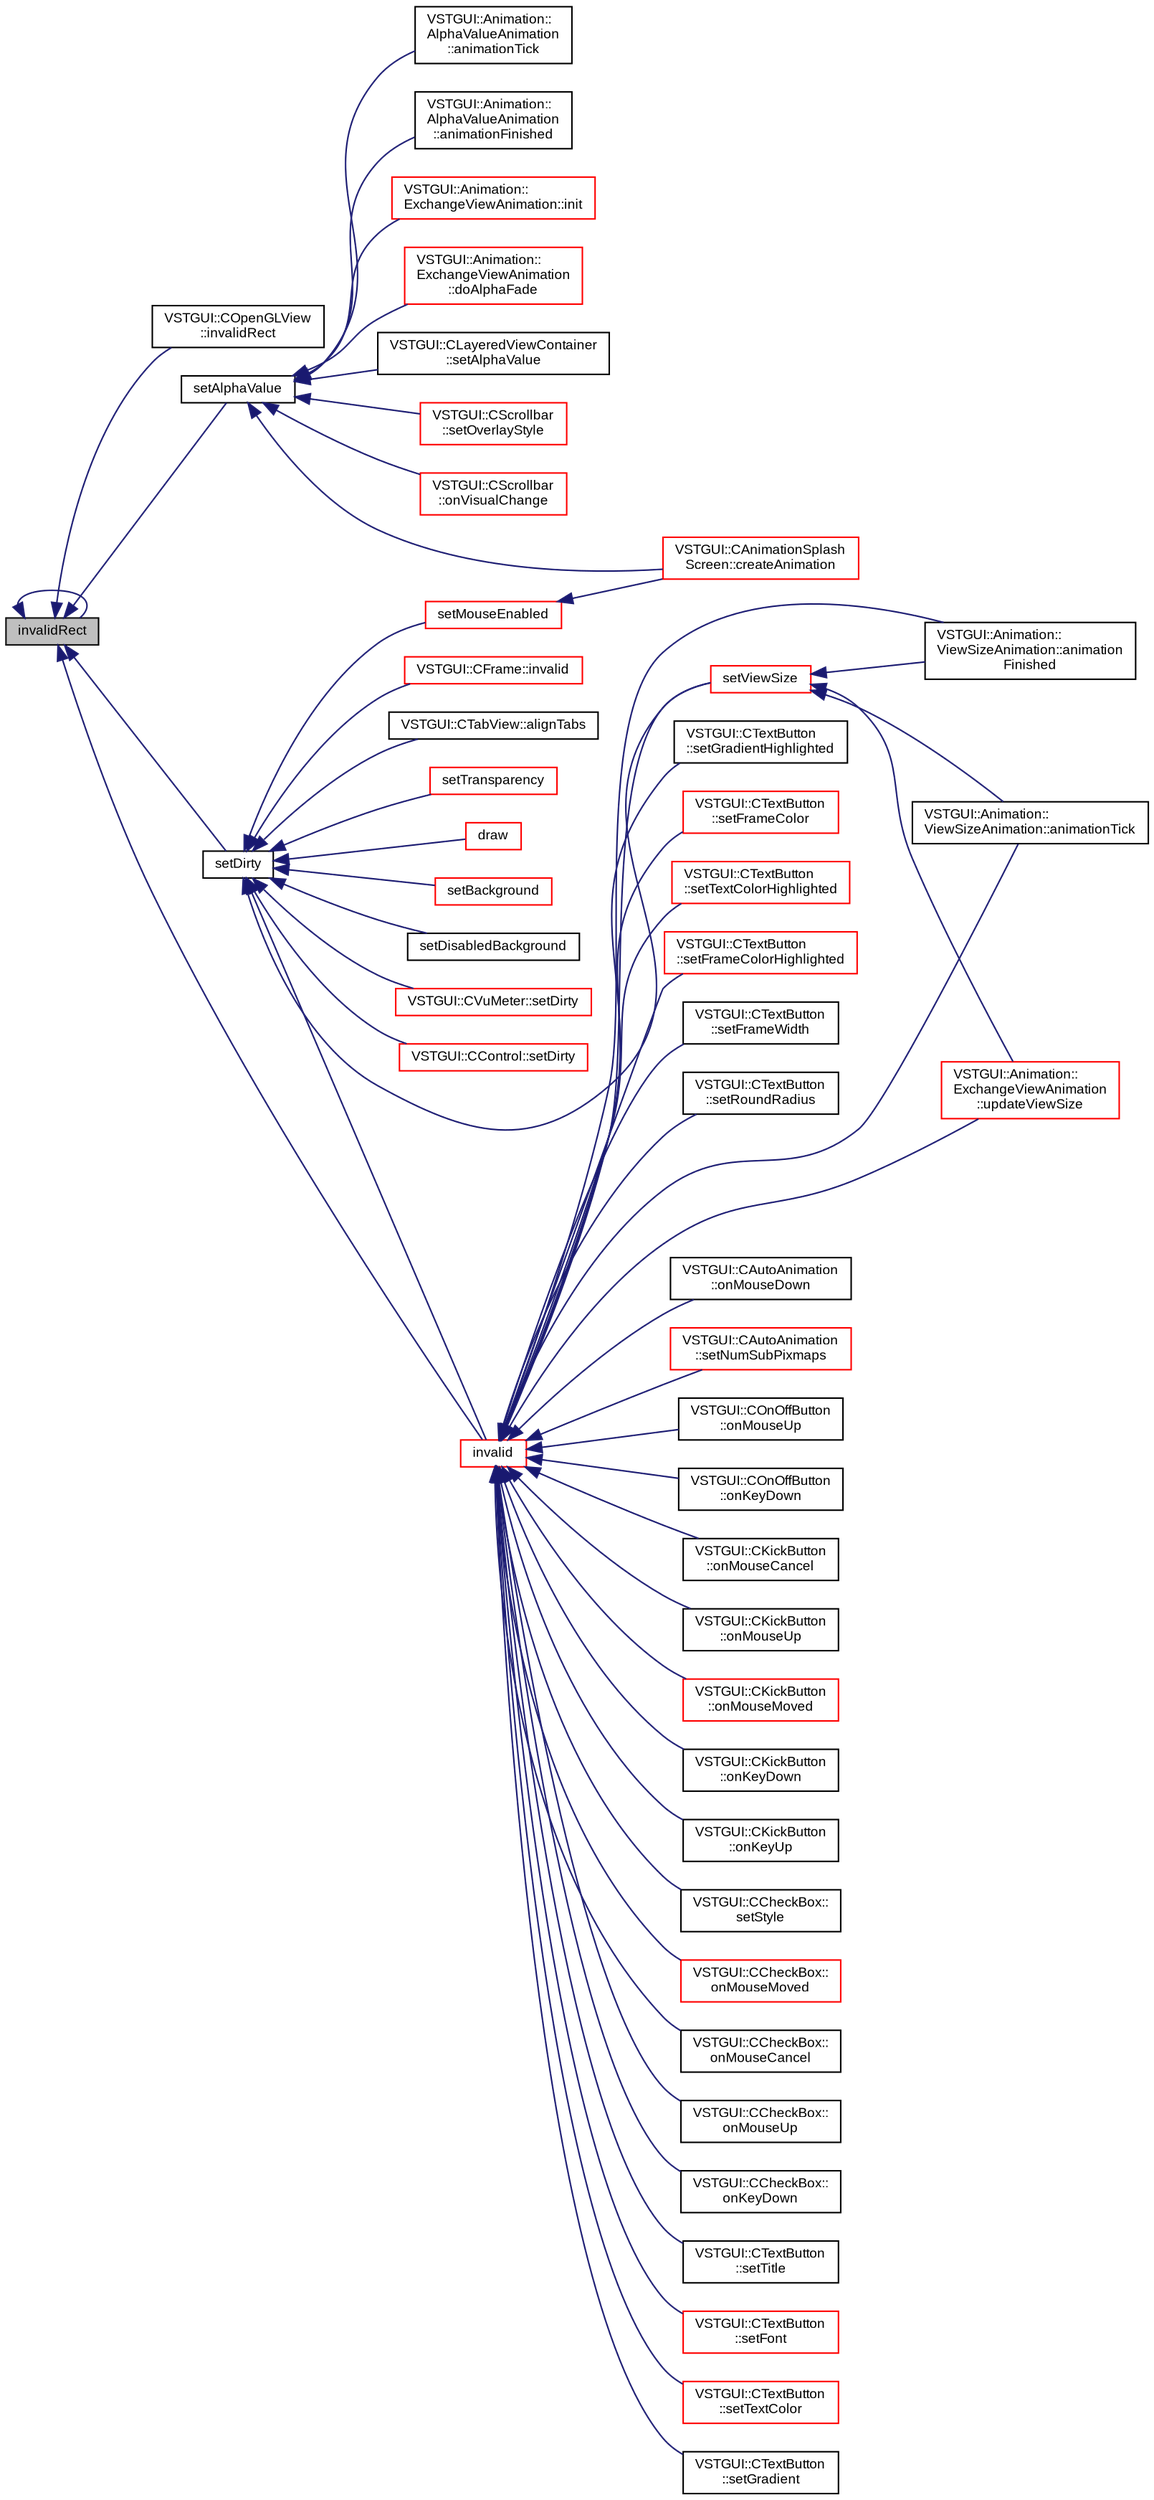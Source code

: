 digraph "invalidRect"
{
  bgcolor="transparent";
  edge [fontname="Arial",fontsize="9",labelfontname="Arial",labelfontsize="9"];
  node [fontname="Arial",fontsize="9",shape=record];
  rankdir="LR";
  Node1 [label="invalidRect",height=0.2,width=0.4,color="black", fillcolor="grey75", style="filled" fontcolor="black"];
  Node1 -> Node2 [dir="back",color="midnightblue",fontsize="9",style="solid",fontname="Arial"];
  Node2 [label="VSTGUI::COpenGLView\l::invalidRect",height=0.2,width=0.4,color="black",URL="$class_v_s_t_g_u_i_1_1_c_open_g_l_view.html#ad414ba3d5e64f9fdc11309e05266ffcf",tooltip="mark rect as invalid "];
  Node1 -> Node3 [dir="back",color="midnightblue",fontsize="9",style="solid",fontname="Arial"];
  Node3 [label="setDirty",height=0.2,width=0.4,color="black",URL="$class_v_s_t_g_u_i_1_1_c_view.html#a0f19a61606a7f547b62102310063ea76",tooltip="set the view to dirty so that it is redrawn in the next idle. Thread Safe ! "];
  Node3 -> Node4 [dir="back",color="midnightblue",fontsize="9",style="solid",fontname="Arial"];
  Node4 [label="VSTGUI::CControl::setDirty",height=0.2,width=0.4,color="red",URL="$class_v_s_t_g_u_i_1_1_c_control.html#a0f19a61606a7f547b62102310063ea76",tooltip="set the view to dirty so that it is redrawn in the next idle. Thread Safe ! "];
  Node3 -> Node5 [dir="back",color="midnightblue",fontsize="9",style="solid",fontname="Arial"];
  Node5 [label="VSTGUI::CFrame::invalid",height=0.2,width=0.4,color="red",URL="$class_v_s_t_g_u_i_1_1_c_frame.html#a42789430a9d5e7f3729bf69c9398fc52",tooltip="mark whole view as invalid "];
  Node3 -> Node6 [dir="back",color="midnightblue",fontsize="9",style="solid",fontname="Arial"];
  Node6 [label="VSTGUI::CTabView::alignTabs",height=0.2,width=0.4,color="black",URL="$class_v_s_t_g_u_i_1_1_c_tab_view.html#af1ed3bf33a2e81172125a540dd19e094",tooltip="call this after you have added all tabs to align them according to alignment "];
  Node3 -> Node7 [dir="back",color="midnightblue",fontsize="9",style="solid",fontname="Arial"];
  Node7 [label="setMouseEnabled",height=0.2,width=0.4,color="red",URL="$class_v_s_t_g_u_i_1_1_c_view.html#adb7b432e84c46c24a78955eb7558b6d2",tooltip="turn on/off mouse usage for this view "];
  Node7 -> Node8 [dir="back",color="midnightblue",fontsize="9",style="solid",fontname="Arial"];
  Node8 [label="VSTGUI::CAnimationSplash\lScreen::createAnimation",height=0.2,width=0.4,color="red",URL="$class_v_s_t_g_u_i_1_1_c_animation_splash_screen.html#a9beea63c6531790e81680f1cf7cdaa16"];
  Node3 -> Node9 [dir="back",color="midnightblue",fontsize="9",style="solid",fontname="Arial"];
  Node9 [label="setTransparency",height=0.2,width=0.4,color="red",URL="$class_v_s_t_g_u_i_1_1_c_view.html#aa5d991b079a9b01c1fbd08f47a730a00",tooltip="set views transparent state "];
  Node3 -> Node10 [dir="back",color="midnightblue",fontsize="9",style="solid",fontname="Arial"];
  Node10 [label="draw",height=0.2,width=0.4,color="red",URL="$class_v_s_t_g_u_i_1_1_c_view.html#a83ee48340580dff7f1796dbebe7b0a0f",tooltip="called if the view should draw itself "];
  Node3 -> Node11 [dir="back",color="midnightblue",fontsize="9",style="solid",fontname="Arial"];
  Node11 [label="setViewSize",height=0.2,width=0.4,color="red",URL="$class_v_s_t_g_u_i_1_1_c_view.html#ada1ffb857aa147620f2d01522b37569d",tooltip="set views size "];
  Node11 -> Node12 [dir="back",color="midnightblue",fontsize="9",style="solid",fontname="Arial"];
  Node12 [label="VSTGUI::Animation::\lViewSizeAnimation::animation\lFinished",height=0.2,width=0.4,color="black",URL="$class_v_s_t_g_u_i_1_1_animation_1_1_view_size_animation.html#aad1ec675e50d5dbdc0b59b400ab75b6b",tooltip="animation ended "];
  Node11 -> Node13 [dir="back",color="midnightblue",fontsize="9",style="solid",fontname="Arial"];
  Node13 [label="VSTGUI::Animation::\lViewSizeAnimation::animationTick",height=0.2,width=0.4,color="black",URL="$class_v_s_t_g_u_i_1_1_animation_1_1_view_size_animation.html#ae39b9b451e6e7c5b8fa0186a3b516c2b",tooltip="pos is a normalized value between zero and one "];
  Node11 -> Node14 [dir="back",color="midnightblue",fontsize="9",style="solid",fontname="Arial"];
  Node14 [label="VSTGUI::Animation::\lExchangeViewAnimation\l::updateViewSize",height=0.2,width=0.4,color="red",URL="$class_v_s_t_g_u_i_1_1_animation_1_1_exchange_view_animation.html#a8ec73fabf654accfc08506ceb807af13"];
  Node3 -> Node15 [dir="back",color="midnightblue",fontsize="9",style="solid",fontname="Arial"];
  Node15 [label="setBackground",height=0.2,width=0.4,color="red",URL="$class_v_s_t_g_u_i_1_1_c_view.html#a623ed61eec7265317899d9eae7c0c945",tooltip="set the background image of this view "];
  Node3 -> Node16 [dir="back",color="midnightblue",fontsize="9",style="solid",fontname="Arial"];
  Node16 [label="setDisabledBackground",height=0.2,width=0.4,color="black",URL="$class_v_s_t_g_u_i_1_1_c_view.html#a42f83a1586dca990960e415e01ba259c",tooltip="set background image used when the mouse is not enabled "];
  Node3 -> Node17 [dir="back",color="midnightblue",fontsize="9",style="solid",fontname="Arial"];
  Node17 [label="invalid",height=0.2,width=0.4,color="red",URL="$class_v_s_t_g_u_i_1_1_c_view.html#a51647a4891b4a9cbaf8595171c5ad3fc",tooltip="mark whole view as invalid "];
  Node17 -> Node12 [dir="back",color="midnightblue",fontsize="9",style="solid",fontname="Arial"];
  Node17 -> Node13 [dir="back",color="midnightblue",fontsize="9",style="solid",fontname="Arial"];
  Node17 -> Node14 [dir="back",color="midnightblue",fontsize="9",style="solid",fontname="Arial"];
  Node17 -> Node18 [dir="back",color="midnightblue",fontsize="9",style="solid",fontname="Arial"];
  Node18 [label="VSTGUI::CAutoAnimation\l::onMouseDown",height=0.2,width=0.4,color="black",URL="$class_v_s_t_g_u_i_1_1_c_auto_animation.html#af5e4151d575380ad56bf87893631f03d",tooltip="called when a mouse down event occurs "];
  Node17 -> Node19 [dir="back",color="midnightblue",fontsize="9",style="solid",fontname="Arial"];
  Node19 [label="VSTGUI::CAutoAnimation\l::setNumSubPixmaps",height=0.2,width=0.4,color="red",URL="$class_v_s_t_g_u_i_1_1_c_auto_animation.html#a9b7d3f338ca58886e0c5f67117a32545"];
  Node17 -> Node20 [dir="back",color="midnightblue",fontsize="9",style="solid",fontname="Arial"];
  Node20 [label="VSTGUI::COnOffButton\l::onMouseUp",height=0.2,width=0.4,color="black",URL="$class_v_s_t_g_u_i_1_1_c_on_off_button.html#a25821e254b2ee5fabdda756c1c301fc0",tooltip="called when a mouse up event occurs "];
  Node17 -> Node21 [dir="back",color="midnightblue",fontsize="9",style="solid",fontname="Arial"];
  Node21 [label="VSTGUI::COnOffButton\l::onKeyDown",height=0.2,width=0.4,color="black",URL="$class_v_s_t_g_u_i_1_1_c_on_off_button.html#ab3e92822dfb33fc98af5cc4d4d65768d",tooltip="called if a key down event occurs and this view has focus "];
  Node17 -> Node22 [dir="back",color="midnightblue",fontsize="9",style="solid",fontname="Arial"];
  Node22 [label="VSTGUI::CKickButton\l::onMouseCancel",height=0.2,width=0.4,color="black",URL="$class_v_s_t_g_u_i_1_1_c_kick_button.html#a5229f5e751d2e25e9d81ba619455a25c",tooltip="called when mouse tracking should be canceled "];
  Node17 -> Node23 [dir="back",color="midnightblue",fontsize="9",style="solid",fontname="Arial"];
  Node23 [label="VSTGUI::CKickButton\l::onMouseUp",height=0.2,width=0.4,color="black",URL="$class_v_s_t_g_u_i_1_1_c_kick_button.html#a25821e254b2ee5fabdda756c1c301fc0",tooltip="called when a mouse up event occurs "];
  Node17 -> Node24 [dir="back",color="midnightblue",fontsize="9",style="solid",fontname="Arial"];
  Node24 [label="VSTGUI::CKickButton\l::onMouseMoved",height=0.2,width=0.4,color="red",URL="$class_v_s_t_g_u_i_1_1_c_kick_button.html#ac8855959285a9555faaa8b0313e07027",tooltip="called when a mouse move event occurs "];
  Node17 -> Node25 [dir="back",color="midnightblue",fontsize="9",style="solid",fontname="Arial"];
  Node25 [label="VSTGUI::CKickButton\l::onKeyDown",height=0.2,width=0.4,color="black",URL="$class_v_s_t_g_u_i_1_1_c_kick_button.html#ab3e92822dfb33fc98af5cc4d4d65768d",tooltip="called if a key down event occurs and this view has focus "];
  Node17 -> Node26 [dir="back",color="midnightblue",fontsize="9",style="solid",fontname="Arial"];
  Node26 [label="VSTGUI::CKickButton\l::onKeyUp",height=0.2,width=0.4,color="black",URL="$class_v_s_t_g_u_i_1_1_c_kick_button.html#ac50da528f8b849272593684073541b3b",tooltip="called if a key up event occurs and this view has focus "];
  Node17 -> Node27 [dir="back",color="midnightblue",fontsize="9",style="solid",fontname="Arial"];
  Node27 [label="VSTGUI::CCheckBox::\lsetStyle",height=0.2,width=0.4,color="black",URL="$class_v_s_t_g_u_i_1_1_c_check_box.html#a921dad1b65204e0e6c501e64b83dcc02"];
  Node17 -> Node28 [dir="back",color="midnightblue",fontsize="9",style="solid",fontname="Arial"];
  Node28 [label="VSTGUI::CCheckBox::\lonMouseMoved",height=0.2,width=0.4,color="red",URL="$class_v_s_t_g_u_i_1_1_c_check_box.html#ac8855959285a9555faaa8b0313e07027",tooltip="called when a mouse move event occurs "];
  Node17 -> Node29 [dir="back",color="midnightblue",fontsize="9",style="solid",fontname="Arial"];
  Node29 [label="VSTGUI::CCheckBox::\lonMouseCancel",height=0.2,width=0.4,color="black",URL="$class_v_s_t_g_u_i_1_1_c_check_box.html#a5229f5e751d2e25e9d81ba619455a25c",tooltip="called when mouse tracking should be canceled "];
  Node17 -> Node30 [dir="back",color="midnightblue",fontsize="9",style="solid",fontname="Arial"];
  Node30 [label="VSTGUI::CCheckBox::\lonMouseUp",height=0.2,width=0.4,color="black",URL="$class_v_s_t_g_u_i_1_1_c_check_box.html#a25821e254b2ee5fabdda756c1c301fc0",tooltip="called when a mouse up event occurs "];
  Node17 -> Node31 [dir="back",color="midnightblue",fontsize="9",style="solid",fontname="Arial"];
  Node31 [label="VSTGUI::CCheckBox::\lonKeyDown",height=0.2,width=0.4,color="black",URL="$class_v_s_t_g_u_i_1_1_c_check_box.html#ab3e92822dfb33fc98af5cc4d4d65768d",tooltip="called if a key down event occurs and this view has focus "];
  Node17 -> Node32 [dir="back",color="midnightblue",fontsize="9",style="solid",fontname="Arial"];
  Node32 [label="VSTGUI::CTextButton\l::setTitle",height=0.2,width=0.4,color="black",URL="$class_v_s_t_g_u_i_1_1_c_text_button.html#af306f5addd56c17cafb50d1ac631548b"];
  Node17 -> Node33 [dir="back",color="midnightblue",fontsize="9",style="solid",fontname="Arial"];
  Node33 [label="VSTGUI::CTextButton\l::setFont",height=0.2,width=0.4,color="red",URL="$class_v_s_t_g_u_i_1_1_c_text_button.html#a8bb2d9e1362a2b8d9047b2e895f794fd"];
  Node17 -> Node34 [dir="back",color="midnightblue",fontsize="9",style="solid",fontname="Arial"];
  Node34 [label="VSTGUI::CTextButton\l::setTextColor",height=0.2,width=0.4,color="red",URL="$class_v_s_t_g_u_i_1_1_c_text_button.html#ad0c3213f4680a20d3cb30112b5718fc2"];
  Node17 -> Node35 [dir="back",color="midnightblue",fontsize="9",style="solid",fontname="Arial"];
  Node35 [label="VSTGUI::CTextButton\l::setGradient",height=0.2,width=0.4,color="black",URL="$class_v_s_t_g_u_i_1_1_c_text_button.html#a74dd454ea725ff5c51c0c797c65e28c8"];
  Node17 -> Node36 [dir="back",color="midnightblue",fontsize="9",style="solid",fontname="Arial"];
  Node36 [label="VSTGUI::CTextButton\l::setGradientHighlighted",height=0.2,width=0.4,color="black",URL="$class_v_s_t_g_u_i_1_1_c_text_button.html#a4551dcf00fc48781c4d994721b627e6b"];
  Node17 -> Node37 [dir="back",color="midnightblue",fontsize="9",style="solid",fontname="Arial"];
  Node37 [label="VSTGUI::CTextButton\l::setFrameColor",height=0.2,width=0.4,color="red",URL="$class_v_s_t_g_u_i_1_1_c_text_button.html#ae44181e37622cc3aeb857617ee21f595"];
  Node17 -> Node38 [dir="back",color="midnightblue",fontsize="9",style="solid",fontname="Arial"];
  Node38 [label="VSTGUI::CTextButton\l::setTextColorHighlighted",height=0.2,width=0.4,color="red",URL="$class_v_s_t_g_u_i_1_1_c_text_button.html#af51ec82e63406359e32eec98ae8daebe"];
  Node17 -> Node39 [dir="back",color="midnightblue",fontsize="9",style="solid",fontname="Arial"];
  Node39 [label="VSTGUI::CTextButton\l::setFrameColorHighlighted",height=0.2,width=0.4,color="red",URL="$class_v_s_t_g_u_i_1_1_c_text_button.html#ab61e5de9ff4582ed9c4a46747dd82864"];
  Node17 -> Node40 [dir="back",color="midnightblue",fontsize="9",style="solid",fontname="Arial"];
  Node40 [label="VSTGUI::CTextButton\l::setFrameWidth",height=0.2,width=0.4,color="black",URL="$class_v_s_t_g_u_i_1_1_c_text_button.html#a782d4c9019fe795d416a12686dffc123"];
  Node17 -> Node41 [dir="back",color="midnightblue",fontsize="9",style="solid",fontname="Arial"];
  Node41 [label="VSTGUI::CTextButton\l::setRoundRadius",height=0.2,width=0.4,color="black",URL="$class_v_s_t_g_u_i_1_1_c_text_button.html#ab363be506cee2b96a7906c1f76ff96c6"];
  Node17 -> Node11 [dir="back",color="midnightblue",fontsize="9",style="solid",fontname="Arial"];
  Node3 -> Node42 [dir="back",color="midnightblue",fontsize="9",style="solid",fontname="Arial"];
  Node42 [label="VSTGUI::CVuMeter::setDirty",height=0.2,width=0.4,color="red",URL="$class_v_s_t_g_u_i_1_1_c_vu_meter.html#a72fe60af8d476a625aecbccca179c83a",tooltip="set the view to dirty so that it is redrawn in the next idle. Thread Safe ! "];
  Node1 -> Node1 [dir="back",color="midnightblue",fontsize="9",style="solid",fontname="Arial"];
  Node1 -> Node43 [dir="back",color="midnightblue",fontsize="9",style="solid",fontname="Arial"];
  Node43 [label="setAlphaValue",height=0.2,width=0.4,color="black",URL="$class_v_s_t_g_u_i_1_1_c_view.html#a231289d0aa4c6c85931a822afab8b2bf",tooltip="set alpha value which will be applied when drawing this view "];
  Node43 -> Node44 [dir="back",color="midnightblue",fontsize="9",style="solid",fontname="Arial"];
  Node44 [label="VSTGUI::Animation::\lAlphaValueAnimation\l::animationTick",height=0.2,width=0.4,color="black",URL="$class_v_s_t_g_u_i_1_1_animation_1_1_alpha_value_animation.html#ae39b9b451e6e7c5b8fa0186a3b516c2b",tooltip="pos is a normalized value between zero and one "];
  Node43 -> Node45 [dir="back",color="midnightblue",fontsize="9",style="solid",fontname="Arial"];
  Node45 [label="VSTGUI::Animation::\lAlphaValueAnimation\l::animationFinished",height=0.2,width=0.4,color="black",URL="$class_v_s_t_g_u_i_1_1_animation_1_1_alpha_value_animation.html#aad1ec675e50d5dbdc0b59b400ab75b6b",tooltip="animation ended "];
  Node43 -> Node46 [dir="back",color="midnightblue",fontsize="9",style="solid",fontname="Arial"];
  Node46 [label="VSTGUI::Animation::\lExchangeViewAnimation::init",height=0.2,width=0.4,color="red",URL="$class_v_s_t_g_u_i_1_1_animation_1_1_exchange_view_animation.html#a02fd73d861ef2e4aabb38c0c9ff82947"];
  Node43 -> Node47 [dir="back",color="midnightblue",fontsize="9",style="solid",fontname="Arial"];
  Node47 [label="VSTGUI::Animation::\lExchangeViewAnimation\l::doAlphaFade",height=0.2,width=0.4,color="red",URL="$class_v_s_t_g_u_i_1_1_animation_1_1_exchange_view_animation.html#acea7db35dab7a7b4779badba494037f7"];
  Node43 -> Node48 [dir="back",color="midnightblue",fontsize="9",style="solid",fontname="Arial"];
  Node48 [label="VSTGUI::CLayeredViewContainer\l::setAlphaValue",height=0.2,width=0.4,color="black",URL="$class_v_s_t_g_u_i_1_1_c_layered_view_container.html#a231289d0aa4c6c85931a822afab8b2bf",tooltip="set alpha value which will be applied when drawing this view "];
  Node43 -> Node49 [dir="back",color="midnightblue",fontsize="9",style="solid",fontname="Arial"];
  Node49 [label="VSTGUI::CScrollbar\l::setOverlayStyle",height=0.2,width=0.4,color="red",URL="$class_v_s_t_g_u_i_1_1_c_scrollbar.html#ab3bf743a97ae2693a2d4856d9ffe419c"];
  Node43 -> Node50 [dir="back",color="midnightblue",fontsize="9",style="solid",fontname="Arial"];
  Node50 [label="VSTGUI::CScrollbar\l::onVisualChange",height=0.2,width=0.4,color="red",URL="$class_v_s_t_g_u_i_1_1_c_scrollbar.html#a4913f82e0e7e6b5a0dafb53aaa2e4cac"];
  Node43 -> Node8 [dir="back",color="midnightblue",fontsize="9",style="solid",fontname="Arial"];
  Node1 -> Node17 [dir="back",color="midnightblue",fontsize="9",style="solid",fontname="Arial"];
}
